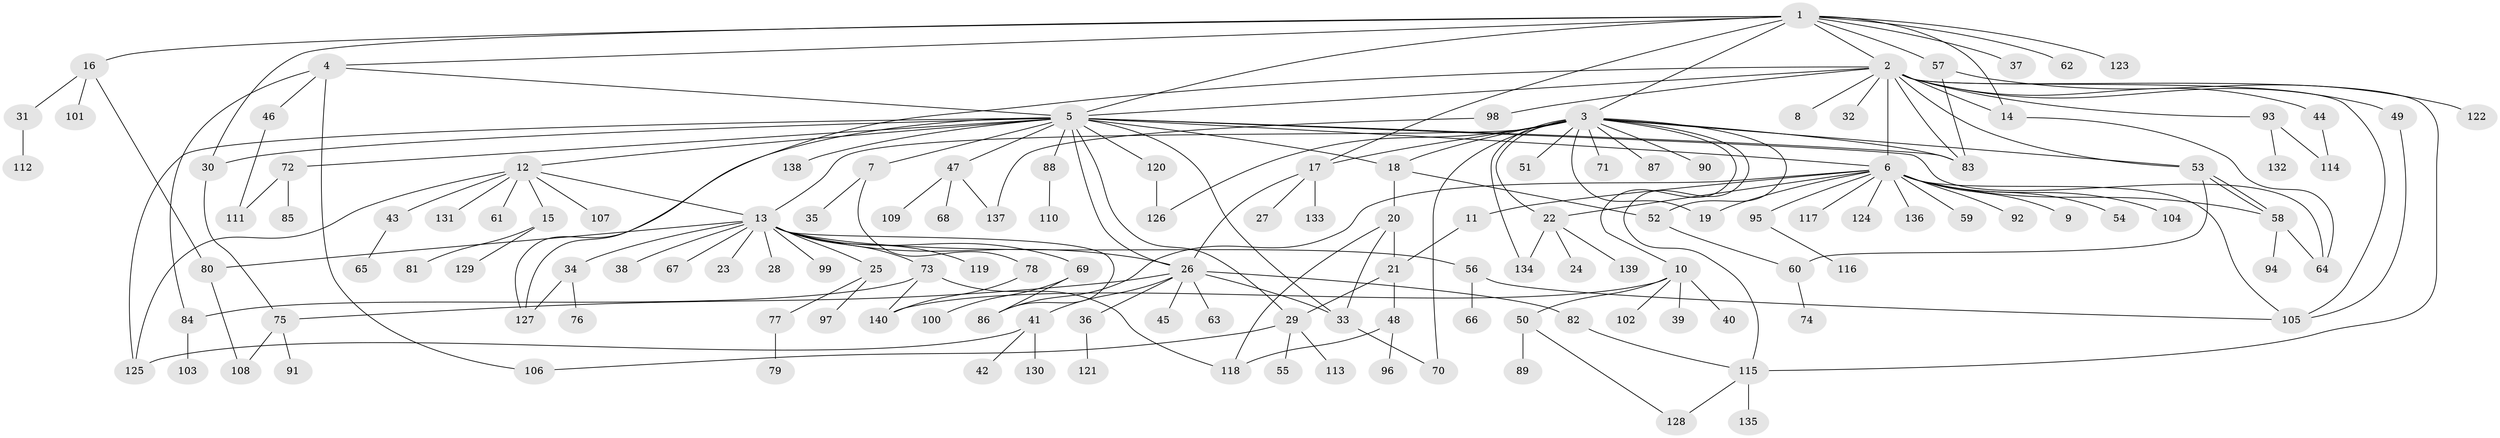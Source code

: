 // Generated by graph-tools (version 1.1) at 2025/49/03/09/25 03:49:59]
// undirected, 140 vertices, 192 edges
graph export_dot {
graph [start="1"]
  node [color=gray90,style=filled];
  1;
  2;
  3;
  4;
  5;
  6;
  7;
  8;
  9;
  10;
  11;
  12;
  13;
  14;
  15;
  16;
  17;
  18;
  19;
  20;
  21;
  22;
  23;
  24;
  25;
  26;
  27;
  28;
  29;
  30;
  31;
  32;
  33;
  34;
  35;
  36;
  37;
  38;
  39;
  40;
  41;
  42;
  43;
  44;
  45;
  46;
  47;
  48;
  49;
  50;
  51;
  52;
  53;
  54;
  55;
  56;
  57;
  58;
  59;
  60;
  61;
  62;
  63;
  64;
  65;
  66;
  67;
  68;
  69;
  70;
  71;
  72;
  73;
  74;
  75;
  76;
  77;
  78;
  79;
  80;
  81;
  82;
  83;
  84;
  85;
  86;
  87;
  88;
  89;
  90;
  91;
  92;
  93;
  94;
  95;
  96;
  97;
  98;
  99;
  100;
  101;
  102;
  103;
  104;
  105;
  106;
  107;
  108;
  109;
  110;
  111;
  112;
  113;
  114;
  115;
  116;
  117;
  118;
  119;
  120;
  121;
  122;
  123;
  124;
  125;
  126;
  127;
  128;
  129;
  130;
  131;
  132;
  133;
  134;
  135;
  136;
  137;
  138;
  139;
  140;
  1 -- 2;
  1 -- 3;
  1 -- 4;
  1 -- 5;
  1 -- 14;
  1 -- 16;
  1 -- 17;
  1 -- 30;
  1 -- 37;
  1 -- 57;
  1 -- 62;
  1 -- 123;
  2 -- 5;
  2 -- 6;
  2 -- 8;
  2 -- 14;
  2 -- 32;
  2 -- 44;
  2 -- 49;
  2 -- 53;
  2 -- 83;
  2 -- 93;
  2 -- 98;
  2 -- 105;
  2 -- 115;
  2 -- 127;
  3 -- 10;
  3 -- 13;
  3 -- 17;
  3 -- 18;
  3 -- 19;
  3 -- 22;
  3 -- 51;
  3 -- 52;
  3 -- 53;
  3 -- 70;
  3 -- 71;
  3 -- 83;
  3 -- 87;
  3 -- 90;
  3 -- 115;
  3 -- 126;
  3 -- 134;
  4 -- 5;
  4 -- 46;
  4 -- 84;
  4 -- 106;
  5 -- 6;
  5 -- 7;
  5 -- 12;
  5 -- 18;
  5 -- 26;
  5 -- 29;
  5 -- 30;
  5 -- 33;
  5 -- 47;
  5 -- 64;
  5 -- 72;
  5 -- 83;
  5 -- 88;
  5 -- 120;
  5 -- 125;
  5 -- 127;
  5 -- 138;
  6 -- 9;
  6 -- 11;
  6 -- 19;
  6 -- 22;
  6 -- 54;
  6 -- 58;
  6 -- 59;
  6 -- 86;
  6 -- 92;
  6 -- 95;
  6 -- 104;
  6 -- 105;
  6 -- 117;
  6 -- 124;
  6 -- 136;
  7 -- 35;
  7 -- 78;
  10 -- 39;
  10 -- 40;
  10 -- 50;
  10 -- 102;
  10 -- 140;
  11 -- 21;
  12 -- 13;
  12 -- 15;
  12 -- 43;
  12 -- 61;
  12 -- 107;
  12 -- 125;
  12 -- 131;
  13 -- 23;
  13 -- 25;
  13 -- 26;
  13 -- 28;
  13 -- 34;
  13 -- 38;
  13 -- 56;
  13 -- 67;
  13 -- 69;
  13 -- 73;
  13 -- 80;
  13 -- 86;
  13 -- 99;
  13 -- 119;
  14 -- 64;
  15 -- 81;
  15 -- 129;
  16 -- 31;
  16 -- 80;
  16 -- 101;
  17 -- 26;
  17 -- 27;
  17 -- 133;
  18 -- 20;
  18 -- 52;
  20 -- 21;
  20 -- 33;
  20 -- 118;
  21 -- 29;
  21 -- 48;
  22 -- 24;
  22 -- 134;
  22 -- 139;
  25 -- 77;
  25 -- 97;
  26 -- 33;
  26 -- 36;
  26 -- 41;
  26 -- 45;
  26 -- 63;
  26 -- 75;
  26 -- 82;
  29 -- 55;
  29 -- 106;
  29 -- 113;
  30 -- 75;
  31 -- 112;
  33 -- 70;
  34 -- 76;
  34 -- 127;
  36 -- 121;
  41 -- 42;
  41 -- 125;
  41 -- 130;
  43 -- 65;
  44 -- 114;
  46 -- 111;
  47 -- 68;
  47 -- 109;
  47 -- 137;
  48 -- 96;
  48 -- 118;
  49 -- 105;
  50 -- 89;
  50 -- 128;
  52 -- 60;
  53 -- 58;
  53 -- 58;
  53 -- 60;
  56 -- 66;
  56 -- 105;
  57 -- 83;
  57 -- 122;
  58 -- 64;
  58 -- 94;
  60 -- 74;
  69 -- 86;
  69 -- 100;
  72 -- 85;
  72 -- 111;
  73 -- 84;
  73 -- 118;
  73 -- 140;
  75 -- 91;
  75 -- 108;
  77 -- 79;
  78 -- 140;
  80 -- 108;
  82 -- 115;
  84 -- 103;
  88 -- 110;
  93 -- 114;
  93 -- 132;
  95 -- 116;
  98 -- 137;
  115 -- 128;
  115 -- 135;
  120 -- 126;
}
